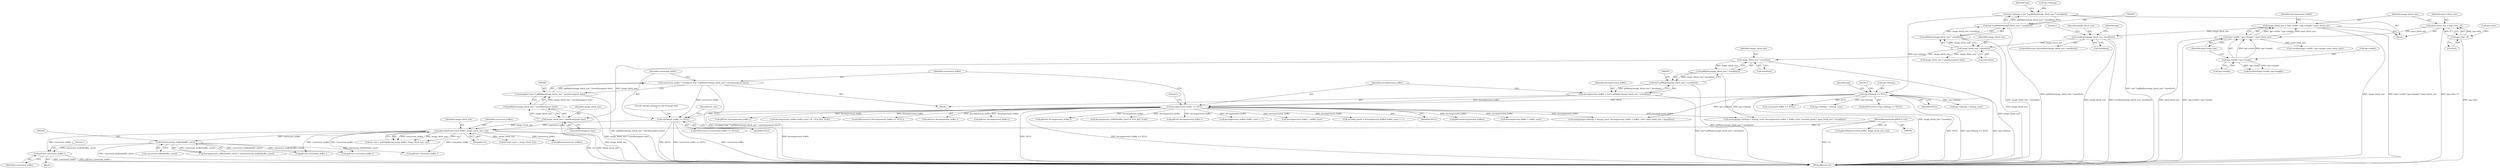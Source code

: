 digraph "0_libgd_58b6dde319c301b0eae27d12e2a659e067d80558@pointer" {
"1000414" [label="(Call,gdFree( conversion_buffer ))"];
"1000348" [label="(Call,(int)conversion_buffer[buffer_caret])"];
"1000320" [label="(Call,gdGetBuf(conversion_buffer, image_block_size, ctx))"];
"1000307" [label="(Call,conversion_buffer == NULL)"];
"1000297" [label="(Call,conversion_buffer = (unsigned char *) gdMalloc(image_block_size * sizeof(unsigned char)))"];
"1000299" [label="(Call,(unsigned char *) gdMalloc(image_block_size * sizeof(unsigned char)))"];
"1000301" [label="(Call,gdMalloc(image_block_size * sizeof(unsigned char)))"];
"1000302" [label="(Call,image_block_size * sizeof(unsigned char))"];
"1000285" [label="(Call,image_block_size * sizeof(int))"];
"1000207" [label="(Call,image_block_size * sizeof(int))"];
"1000177" [label="(Call,overflow2(image_block_size, sizeof(int)))"];
"1000117" [label="(Call,image_block_size = (tga->width * tga->height) * pixel_block_size)"];
"1000119" [label="(Call,(tga->width * tga->height) * pixel_block_size)"];
"1000120" [label="(Call,tga->width * tga->height)"];
"1000109" [label="(Call,pixel_block_size = (tga->bits / 8))"];
"1000111" [label="(Call,tga->bits / 8)"];
"1000290" [label="(Call,decompression_buffer == NULL)"];
"1000280" [label="(Call,decompression_buffer = (int*) gdMalloc(image_block_size * sizeof(int)))"];
"1000282" [label="(Call,(int*) gdMalloc(image_block_size * sizeof(int)))"];
"1000284" [label="(Call,gdMalloc(image_block_size * sizeof(int)))"];
"1000212" [label="(Call,tga->bitmap == NULL)"];
"1000200" [label="(Call,tga->bitmap = (int *) gdMalloc(image_block_size * sizeof(int)))"];
"1000204" [label="(Call,(int *) gdMalloc(image_block_size * sizeof(int)))"];
"1000206" [label="(Call,gdMalloc(image_block_size * sizeof(int)))"];
"1000105" [label="(MethodParameterIn,gdIOCtx *ctx)"];
"1000120" [label="(Call,tga->width * tga->height)"];
"1000307" [label="(Call,conversion_buffer == NULL)"];
"1000287" [label="(Call,sizeof(int))"];
"1000184" [label="(Literal,1)"];
"1000302" [label="(Call,image_block_size * sizeof(unsigned char))"];
"1000415" [label="(Identifier,conversion_buffer)"];
"1000212" [label="(Call,tga->bitmap == NULL)"];
"1000296" [label="(Literal,1)"];
"1000297" [label="(Call,conversion_buffer = (unsigned char *) gdMalloc(image_block_size * sizeof(unsigned char)))"];
"1000200" [label="(Call,tga->bitmap = (int *) gdMalloc(image_block_size * sizeof(int)))"];
"1000301" [label="(Call,gdMalloc(image_block_size * sizeof(unsigned char)))"];
"1000321" [label="(Identifier,conversion_buffer)"];
"1000348" [label="(Call,(int)conversion_buffer[buffer_caret])"];
"1000320" [label="(Call,gdGetBuf(conversion_buffer, image_block_size, ctx))"];
"1000117" [label="(Call,image_block_size = (tga->width * tga->height) * pixel_block_size)"];
"1000281" [label="(Identifier,decompression_buffer)"];
"1000508" [label="(Call,gdFree( decompression_buffer ))"];
"1000204" [label="(Call,(int *) gdMalloc(image_block_size * sizeof(int)))"];
"1000372" [label="(Call,gdFree( conversion_buffer ))"];
"1000318" [label="(Call,rle_size = gdGetBuf(conversion_buffer, image_block_size, ctx))"];
"1000124" [label="(Call,tga->height)"];
"1000452" [label="(Call,decompression_buffer[ buffer_caret ] + 1)"];
"1000214" [label="(Identifier,tga)"];
"1000176" [label="(ControlStructure,if(overflow2(image_block_size, sizeof(int))))"];
"1000478" [label="(Call,gdFree( conversion_buffer ))"];
"1000435" [label="(Call,decompression_buffer + buffer_caret)"];
"1000450" [label="(Call,encoded_pixels = decompression_buffer[ buffer_caret ] + 1)"];
"1000213" [label="(Call,tga->bitmap)"];
"1000323" [label="(Identifier,ctx)"];
"1000414" [label="(Call,gdFree( conversion_buffer ))"];
"1000306" [label="(ControlStructure,if (conversion_buffer == NULL))"];
"1000224" [label="(Block,)"];
"1000127" [label="(Identifier,pixel_block_size)"];
"1000178" [label="(Identifier,image_block_size)"];
"1000304" [label="(Call,sizeof(unsigned char))"];
"1000292" [label="(Identifier,NULL)"];
"1000284" [label="(Call,gdMalloc(image_block_size * sizeof(int)))"];
"1000115" [label="(Literal,8)"];
"1000286" [label="(Identifier,image_block_size)"];
"1000331" [label="(Call,gdFree(decompression_buffer))"];
"1000359" [label="(Call,bitmap_caret < image_block_size)"];
"1000222" [label="(Identifier,tga)"];
"1000299" [label="(Call,(unsigned char *) gdMalloc(image_block_size * sizeof(unsigned char)))"];
"1000322" [label="(Identifier,image_block_size)"];
"1000236" [label="(Call,conversion_buffer == NULL)"];
"1000515" [label="(MethodReturn,int)"];
"1000280" [label="(Call,decompression_buffer = (int*) gdMalloc(image_block_size * sizeof(int)))"];
"1000290" [label="(Call,decompression_buffer == NULL)"];
"1000309" [label="(Identifier,NULL)"];
"1000489" [label="(Call,decompression_buffer + buffer_caret)"];
"1000109" [label="(Call,pixel_block_size = (tga->bits / 8))"];
"1000476" [label="(Call,gdFree( decompression_buffer ))"];
"1000389" [label="(Call,decompression_buffer[ buffer_caret ] & ~TGA_RLE_FLAG)"];
"1000289" [label="(ControlStructure,if (decompression_buffer == NULL))"];
"1000151" [label="(Call,overflow2(tga->width, tga->height))"];
"1000430" [label="(Call,tga->bitmap + bitmap_caret)"];
"1000303" [label="(Identifier,image_block_size)"];
"1000219" [label="(Literal,1)"];
"1000370" [label="(Call,gdFree( decompression_buffer ))"];
"1000412" [label="(Call,gdFree( decompression_buffer ))"];
"1000177" [label="(Call,overflow2(image_block_size, sizeof(int)))"];
"1000231" [label="(Call,image_block_size * sizeof(unsigned char))"];
"1000112" [label="(Call,tga->bits)"];
"1000510" [label="(Call,gdFree( conversion_buffer ))"];
"1000105" [label="(MethodParameterIn,gdIOCtx *ctx)"];
"1000245" [label="(Call,gdGetBuf(conversion_buffer, image_block_size, ctx))"];
"1000429" [label="(Call,memcpy(tga->bitmap + bitmap_caret, decompression_buffer + buffer_caret, pixel_block_size * sizeof(int)))"];
"1000179" [label="(Call,sizeof(int))"];
"1000298" [label="(Identifier,conversion_buffer)"];
"1000111" [label="(Call,tga->bits / 8)"];
"1000209" [label="(Call,sizeof(int))"];
"1000206" [label="(Call,gdMalloc(image_block_size * sizeof(int)))"];
"1000285" [label="(Call,image_block_size * sizeof(int))"];
"1000207" [label="(Call,image_block_size * sizeof(int))"];
"1000130" [label="(Identifier,decompression_buffer)"];
"1000312" [label="(Literal,\"gd-tga: premature end of image data\n\")"];
"1000308" [label="(Identifier,conversion_buffer)"];
"1000121" [label="(Call,tga->width)"];
"1000211" [label="(ControlStructure,if (tga->bitmap == NULL))"];
"1000201" [label="(Call,tga->bitmap)"];
"1000291" [label="(Identifier,decompression_buffer)"];
"1000483" [label="(Call,memcpy(tga->bitmap + bitmap_caret, decompression_buffer + buffer_caret, encoded_pixels * pixel_block_size * sizeof(int)))"];
"1000208" [label="(Identifier,image_block_size)"];
"1000329" [label="(Call,gdFree(conversion_buffer))"];
"1000189" [label="(Identifier,tga)"];
"1000118" [label="(Identifier,image_block_size)"];
"1000119" [label="(Call,(tga->width * tga->height) * pixel_block_size)"];
"1000282" [label="(Call,(int*) gdMalloc(image_block_size * sizeof(int)))"];
"1000216" [label="(Identifier,NULL)"];
"1000107" [label="(Block,)"];
"1000163" [label="(Call,overflow2(tga->width * tga->height, pixel_block_size))"];
"1000313" [label="(Call,gdFree( decompression_buffer ))"];
"1000418" [label="(Literal,1)"];
"1000350" [label="(Call,conversion_buffer[buffer_caret])"];
"1000379" [label="(Call,decompression_buffer[buffer_caret] & TGA_RLE_FLAG)"];
"1000484" [label="(Call,tga->bitmap + bitmap_caret)"];
"1000319" [label="(Identifier,rle_size)"];
"1000344" [label="(Call,decompression_buffer[buffer_caret] = (int)conversion_buffer[buffer_caret])"];
"1000411" [label="(Block,)"];
"1000110" [label="(Identifier,pixel_block_size)"];
"1000414" -> "1000411"  [label="AST: "];
"1000414" -> "1000415"  [label="CFG: "];
"1000415" -> "1000414"  [label="AST: "];
"1000418" -> "1000414"  [label="CFG: "];
"1000414" -> "1000515"  [label="DDG: gdFree( conversion_buffer )"];
"1000414" -> "1000515"  [label="DDG: conversion_buffer"];
"1000348" -> "1000414"  [label="DDG: conversion_buffer[buffer_caret]"];
"1000320" -> "1000414"  [label="DDG: conversion_buffer"];
"1000348" -> "1000344"  [label="AST: "];
"1000348" -> "1000350"  [label="CFG: "];
"1000349" -> "1000348"  [label="AST: "];
"1000350" -> "1000348"  [label="AST: "];
"1000344" -> "1000348"  [label="CFG: "];
"1000348" -> "1000515"  [label="DDG: conversion_buffer[buffer_caret]"];
"1000348" -> "1000344"  [label="DDG: conversion_buffer[buffer_caret]"];
"1000320" -> "1000348"  [label="DDG: conversion_buffer"];
"1000348" -> "1000372"  [label="DDG: conversion_buffer[buffer_caret]"];
"1000348" -> "1000478"  [label="DDG: conversion_buffer[buffer_caret]"];
"1000348" -> "1000510"  [label="DDG: conversion_buffer[buffer_caret]"];
"1000320" -> "1000318"  [label="AST: "];
"1000320" -> "1000323"  [label="CFG: "];
"1000321" -> "1000320"  [label="AST: "];
"1000322" -> "1000320"  [label="AST: "];
"1000323" -> "1000320"  [label="AST: "];
"1000318" -> "1000320"  [label="CFG: "];
"1000320" -> "1000515"  [label="DDG: image_block_size"];
"1000320" -> "1000515"  [label="DDG: ctx"];
"1000320" -> "1000318"  [label="DDG: conversion_buffer"];
"1000320" -> "1000318"  [label="DDG: image_block_size"];
"1000320" -> "1000318"  [label="DDG: ctx"];
"1000307" -> "1000320"  [label="DDG: conversion_buffer"];
"1000302" -> "1000320"  [label="DDG: image_block_size"];
"1000105" -> "1000320"  [label="DDG: ctx"];
"1000320" -> "1000329"  [label="DDG: conversion_buffer"];
"1000320" -> "1000359"  [label="DDG: image_block_size"];
"1000320" -> "1000372"  [label="DDG: conversion_buffer"];
"1000320" -> "1000478"  [label="DDG: conversion_buffer"];
"1000320" -> "1000510"  [label="DDG: conversion_buffer"];
"1000307" -> "1000306"  [label="AST: "];
"1000307" -> "1000309"  [label="CFG: "];
"1000308" -> "1000307"  [label="AST: "];
"1000309" -> "1000307"  [label="AST: "];
"1000312" -> "1000307"  [label="CFG: "];
"1000319" -> "1000307"  [label="CFG: "];
"1000307" -> "1000515"  [label="DDG: NULL"];
"1000307" -> "1000515"  [label="DDG: conversion_buffer == NULL"];
"1000307" -> "1000515"  [label="DDG: conversion_buffer"];
"1000297" -> "1000307"  [label="DDG: conversion_buffer"];
"1000290" -> "1000307"  [label="DDG: NULL"];
"1000297" -> "1000224"  [label="AST: "];
"1000297" -> "1000299"  [label="CFG: "];
"1000298" -> "1000297"  [label="AST: "];
"1000299" -> "1000297"  [label="AST: "];
"1000308" -> "1000297"  [label="CFG: "];
"1000297" -> "1000515"  [label="DDG: (unsigned char *) gdMalloc(image_block_size * sizeof(unsigned char))"];
"1000299" -> "1000297"  [label="DDG: gdMalloc(image_block_size * sizeof(unsigned char))"];
"1000299" -> "1000301"  [label="CFG: "];
"1000300" -> "1000299"  [label="AST: "];
"1000301" -> "1000299"  [label="AST: "];
"1000299" -> "1000515"  [label="DDG: gdMalloc(image_block_size * sizeof(unsigned char))"];
"1000301" -> "1000299"  [label="DDG: image_block_size * sizeof(unsigned char)"];
"1000301" -> "1000302"  [label="CFG: "];
"1000302" -> "1000301"  [label="AST: "];
"1000301" -> "1000515"  [label="DDG: image_block_size * sizeof(unsigned char)"];
"1000302" -> "1000301"  [label="DDG: image_block_size"];
"1000302" -> "1000304"  [label="CFG: "];
"1000303" -> "1000302"  [label="AST: "];
"1000304" -> "1000302"  [label="AST: "];
"1000302" -> "1000515"  [label="DDG: image_block_size"];
"1000285" -> "1000302"  [label="DDG: image_block_size"];
"1000285" -> "1000284"  [label="AST: "];
"1000285" -> "1000287"  [label="CFG: "];
"1000286" -> "1000285"  [label="AST: "];
"1000287" -> "1000285"  [label="AST: "];
"1000284" -> "1000285"  [label="CFG: "];
"1000285" -> "1000515"  [label="DDG: image_block_size"];
"1000285" -> "1000284"  [label="DDG: image_block_size"];
"1000207" -> "1000285"  [label="DDG: image_block_size"];
"1000207" -> "1000206"  [label="AST: "];
"1000207" -> "1000209"  [label="CFG: "];
"1000208" -> "1000207"  [label="AST: "];
"1000209" -> "1000207"  [label="AST: "];
"1000206" -> "1000207"  [label="CFG: "];
"1000207" -> "1000515"  [label="DDG: image_block_size"];
"1000207" -> "1000206"  [label="DDG: image_block_size"];
"1000177" -> "1000207"  [label="DDG: image_block_size"];
"1000207" -> "1000231"  [label="DDG: image_block_size"];
"1000177" -> "1000176"  [label="AST: "];
"1000177" -> "1000179"  [label="CFG: "];
"1000178" -> "1000177"  [label="AST: "];
"1000179" -> "1000177"  [label="AST: "];
"1000184" -> "1000177"  [label="CFG: "];
"1000189" -> "1000177"  [label="CFG: "];
"1000177" -> "1000515"  [label="DDG: image_block_size"];
"1000177" -> "1000515"  [label="DDG: overflow2(image_block_size, sizeof(int))"];
"1000117" -> "1000177"  [label="DDG: image_block_size"];
"1000117" -> "1000107"  [label="AST: "];
"1000117" -> "1000119"  [label="CFG: "];
"1000118" -> "1000117"  [label="AST: "];
"1000119" -> "1000117"  [label="AST: "];
"1000130" -> "1000117"  [label="CFG: "];
"1000117" -> "1000515"  [label="DDG: image_block_size"];
"1000117" -> "1000515"  [label="DDG: (tga->width * tga->height) * pixel_block_size"];
"1000119" -> "1000117"  [label="DDG: tga->width * tga->height"];
"1000119" -> "1000117"  [label="DDG: pixel_block_size"];
"1000119" -> "1000127"  [label="CFG: "];
"1000120" -> "1000119"  [label="AST: "];
"1000127" -> "1000119"  [label="AST: "];
"1000119" -> "1000515"  [label="DDG: pixel_block_size"];
"1000119" -> "1000515"  [label="DDG: tga->width * tga->height"];
"1000120" -> "1000119"  [label="DDG: tga->width"];
"1000120" -> "1000119"  [label="DDG: tga->height"];
"1000109" -> "1000119"  [label="DDG: pixel_block_size"];
"1000119" -> "1000163"  [label="DDG: pixel_block_size"];
"1000120" -> "1000124"  [label="CFG: "];
"1000121" -> "1000120"  [label="AST: "];
"1000124" -> "1000120"  [label="AST: "];
"1000127" -> "1000120"  [label="CFG: "];
"1000120" -> "1000151"  [label="DDG: tga->width"];
"1000120" -> "1000151"  [label="DDG: tga->height"];
"1000109" -> "1000107"  [label="AST: "];
"1000109" -> "1000111"  [label="CFG: "];
"1000110" -> "1000109"  [label="AST: "];
"1000111" -> "1000109"  [label="AST: "];
"1000118" -> "1000109"  [label="CFG: "];
"1000109" -> "1000515"  [label="DDG: tga->bits / 8"];
"1000111" -> "1000109"  [label="DDG: tga->bits"];
"1000111" -> "1000109"  [label="DDG: 8"];
"1000111" -> "1000115"  [label="CFG: "];
"1000112" -> "1000111"  [label="AST: "];
"1000115" -> "1000111"  [label="AST: "];
"1000111" -> "1000515"  [label="DDG: tga->bits"];
"1000290" -> "1000289"  [label="AST: "];
"1000290" -> "1000292"  [label="CFG: "];
"1000291" -> "1000290"  [label="AST: "];
"1000292" -> "1000290"  [label="AST: "];
"1000296" -> "1000290"  [label="CFG: "];
"1000298" -> "1000290"  [label="CFG: "];
"1000290" -> "1000515"  [label="DDG: decompression_buffer"];
"1000290" -> "1000515"  [label="DDG: NULL"];
"1000290" -> "1000515"  [label="DDG: decompression_buffer == NULL"];
"1000280" -> "1000290"  [label="DDG: decompression_buffer"];
"1000212" -> "1000290"  [label="DDG: NULL"];
"1000290" -> "1000313"  [label="DDG: decompression_buffer"];
"1000290" -> "1000331"  [label="DDG: decompression_buffer"];
"1000290" -> "1000370"  [label="DDG: decompression_buffer"];
"1000290" -> "1000379"  [label="DDG: decompression_buffer"];
"1000290" -> "1000389"  [label="DDG: decompression_buffer"];
"1000290" -> "1000412"  [label="DDG: decompression_buffer"];
"1000290" -> "1000429"  [label="DDG: decompression_buffer"];
"1000290" -> "1000435"  [label="DDG: decompression_buffer"];
"1000290" -> "1000450"  [label="DDG: decompression_buffer"];
"1000290" -> "1000452"  [label="DDG: decompression_buffer"];
"1000290" -> "1000476"  [label="DDG: decompression_buffer"];
"1000290" -> "1000483"  [label="DDG: decompression_buffer"];
"1000290" -> "1000489"  [label="DDG: decompression_buffer"];
"1000290" -> "1000508"  [label="DDG: decompression_buffer"];
"1000280" -> "1000224"  [label="AST: "];
"1000280" -> "1000282"  [label="CFG: "];
"1000281" -> "1000280"  [label="AST: "];
"1000282" -> "1000280"  [label="AST: "];
"1000291" -> "1000280"  [label="CFG: "];
"1000280" -> "1000515"  [label="DDG: (int*) gdMalloc(image_block_size * sizeof(int))"];
"1000282" -> "1000280"  [label="DDG: gdMalloc(image_block_size * sizeof(int))"];
"1000282" -> "1000284"  [label="CFG: "];
"1000283" -> "1000282"  [label="AST: "];
"1000284" -> "1000282"  [label="AST: "];
"1000282" -> "1000515"  [label="DDG: gdMalloc(image_block_size * sizeof(int))"];
"1000284" -> "1000282"  [label="DDG: image_block_size * sizeof(int)"];
"1000284" -> "1000515"  [label="DDG: image_block_size * sizeof(int)"];
"1000212" -> "1000211"  [label="AST: "];
"1000212" -> "1000216"  [label="CFG: "];
"1000213" -> "1000212"  [label="AST: "];
"1000216" -> "1000212"  [label="AST: "];
"1000219" -> "1000212"  [label="CFG: "];
"1000222" -> "1000212"  [label="CFG: "];
"1000212" -> "1000515"  [label="DDG: NULL"];
"1000212" -> "1000515"  [label="DDG: tga->bitmap == NULL"];
"1000212" -> "1000515"  [label="DDG: tga->bitmap"];
"1000200" -> "1000212"  [label="DDG: tga->bitmap"];
"1000212" -> "1000236"  [label="DDG: NULL"];
"1000212" -> "1000429"  [label="DDG: tga->bitmap"];
"1000212" -> "1000430"  [label="DDG: tga->bitmap"];
"1000212" -> "1000483"  [label="DDG: tga->bitmap"];
"1000212" -> "1000484"  [label="DDG: tga->bitmap"];
"1000200" -> "1000107"  [label="AST: "];
"1000200" -> "1000204"  [label="CFG: "];
"1000201" -> "1000200"  [label="AST: "];
"1000204" -> "1000200"  [label="AST: "];
"1000214" -> "1000200"  [label="CFG: "];
"1000200" -> "1000515"  [label="DDG: (int *) gdMalloc(image_block_size * sizeof(int))"];
"1000204" -> "1000200"  [label="DDG: gdMalloc(image_block_size * sizeof(int))"];
"1000204" -> "1000206"  [label="CFG: "];
"1000205" -> "1000204"  [label="AST: "];
"1000206" -> "1000204"  [label="AST: "];
"1000204" -> "1000515"  [label="DDG: gdMalloc(image_block_size * sizeof(int))"];
"1000206" -> "1000204"  [label="DDG: image_block_size * sizeof(int)"];
"1000206" -> "1000515"  [label="DDG: image_block_size * sizeof(int)"];
"1000105" -> "1000104"  [label="AST: "];
"1000105" -> "1000515"  [label="DDG: ctx"];
"1000105" -> "1000245"  [label="DDG: ctx"];
}
